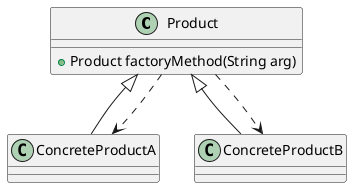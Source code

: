 @startuml 

skinparam DefaultFontName PingFangSC-Regular

class Product {
    + Product factoryMethod(String arg)
}

ConcreteProductA -up-|> Product
ConcreteProductB -up-|> Product
Product ..> ConcreteProductA
Product ..> ConcreteProductB

ConcreteProductA -[hidden]right-> ConcreteProductB
@enduml